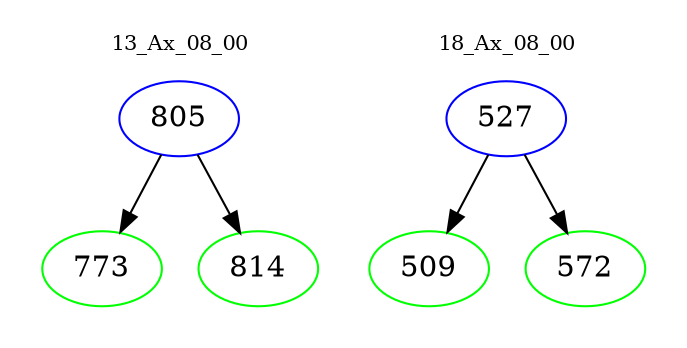 digraph{
subgraph cluster_0 {
color = white
label = "13_Ax_08_00";
fontsize=10;
T0_805 [label="805", color="blue"]
T0_805 -> T0_773 [color="black"]
T0_773 [label="773", color="green"]
T0_805 -> T0_814 [color="black"]
T0_814 [label="814", color="green"]
}
subgraph cluster_1 {
color = white
label = "18_Ax_08_00";
fontsize=10;
T1_527 [label="527", color="blue"]
T1_527 -> T1_509 [color="black"]
T1_509 [label="509", color="green"]
T1_527 -> T1_572 [color="black"]
T1_572 [label="572", color="green"]
}
}

